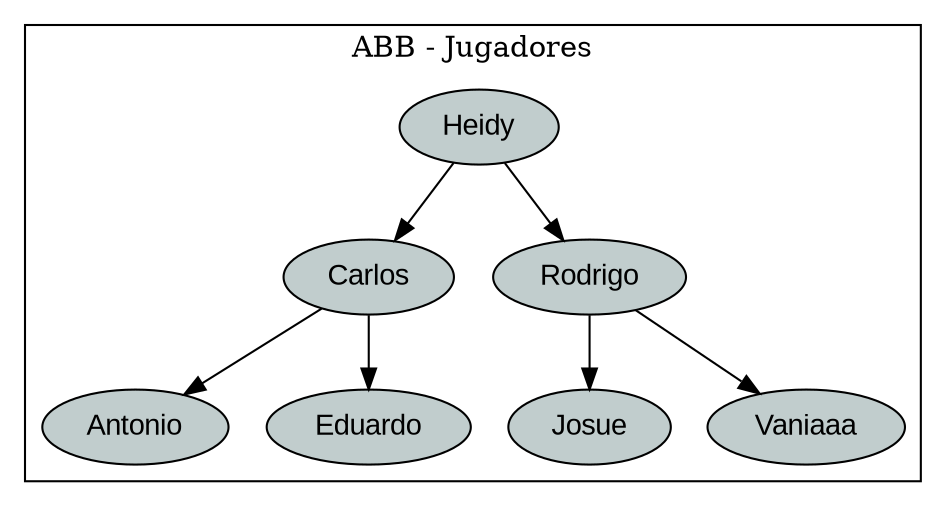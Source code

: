 digraph G{ rankdir = TB
node [fillcolor=azure3 style=filled shape=oval fontname="Arial"];
subgraph cluster1 {
label="ABB - Jugadores"; 
node[label =" Heidy "]ABBHeidy;
node[label =" Carlos "]ABBCarlos;
node[label =" Antonio "]ABBAntonio;
node[label =" Eduardo "]ABBEduardo;
node[label =" Rodrigo "]ABBRodrigo;
node[label =" Josue "]ABBJosue;
node[label =" Vaniaaa "]ABBVaniaaa;
ABBHeidy->ABBCarlos;
ABBCarlos->ABBAntonio;
ABBCarlos->ABBEduardo;
ABBHeidy->ABBRodrigo;
ABBRodrigo->ABBJosue;
ABBRodrigo->ABBVaniaaa;
}
}
